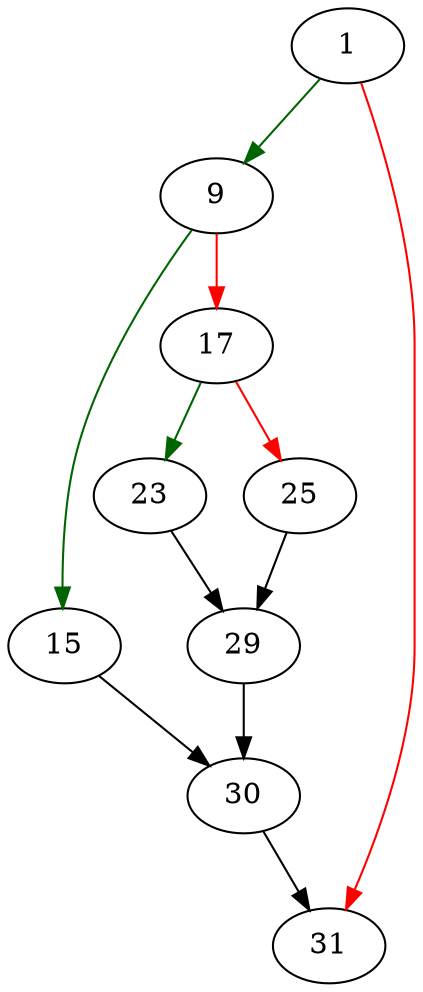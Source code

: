 strict digraph "groupConcatFinalize" {
	// Node definitions.
	1 [entry=true];
	9;
	31;
	15;
	17;
	30;
	23;
	25;
	29;

	// Edge definitions.
	1 -> 9 [
		color=darkgreen
		cond=true
	];
	1 -> 31 [
		color=red
		cond=false
	];
	9 -> 15 [
		color=darkgreen
		cond=true
	];
	9 -> 17 [
		color=red
		cond=false
	];
	15 -> 30;
	17 -> 23 [
		color=darkgreen
		cond=true
	];
	17 -> 25 [
		color=red
		cond=false
	];
	30 -> 31;
	23 -> 29;
	25 -> 29;
	29 -> 30;
}